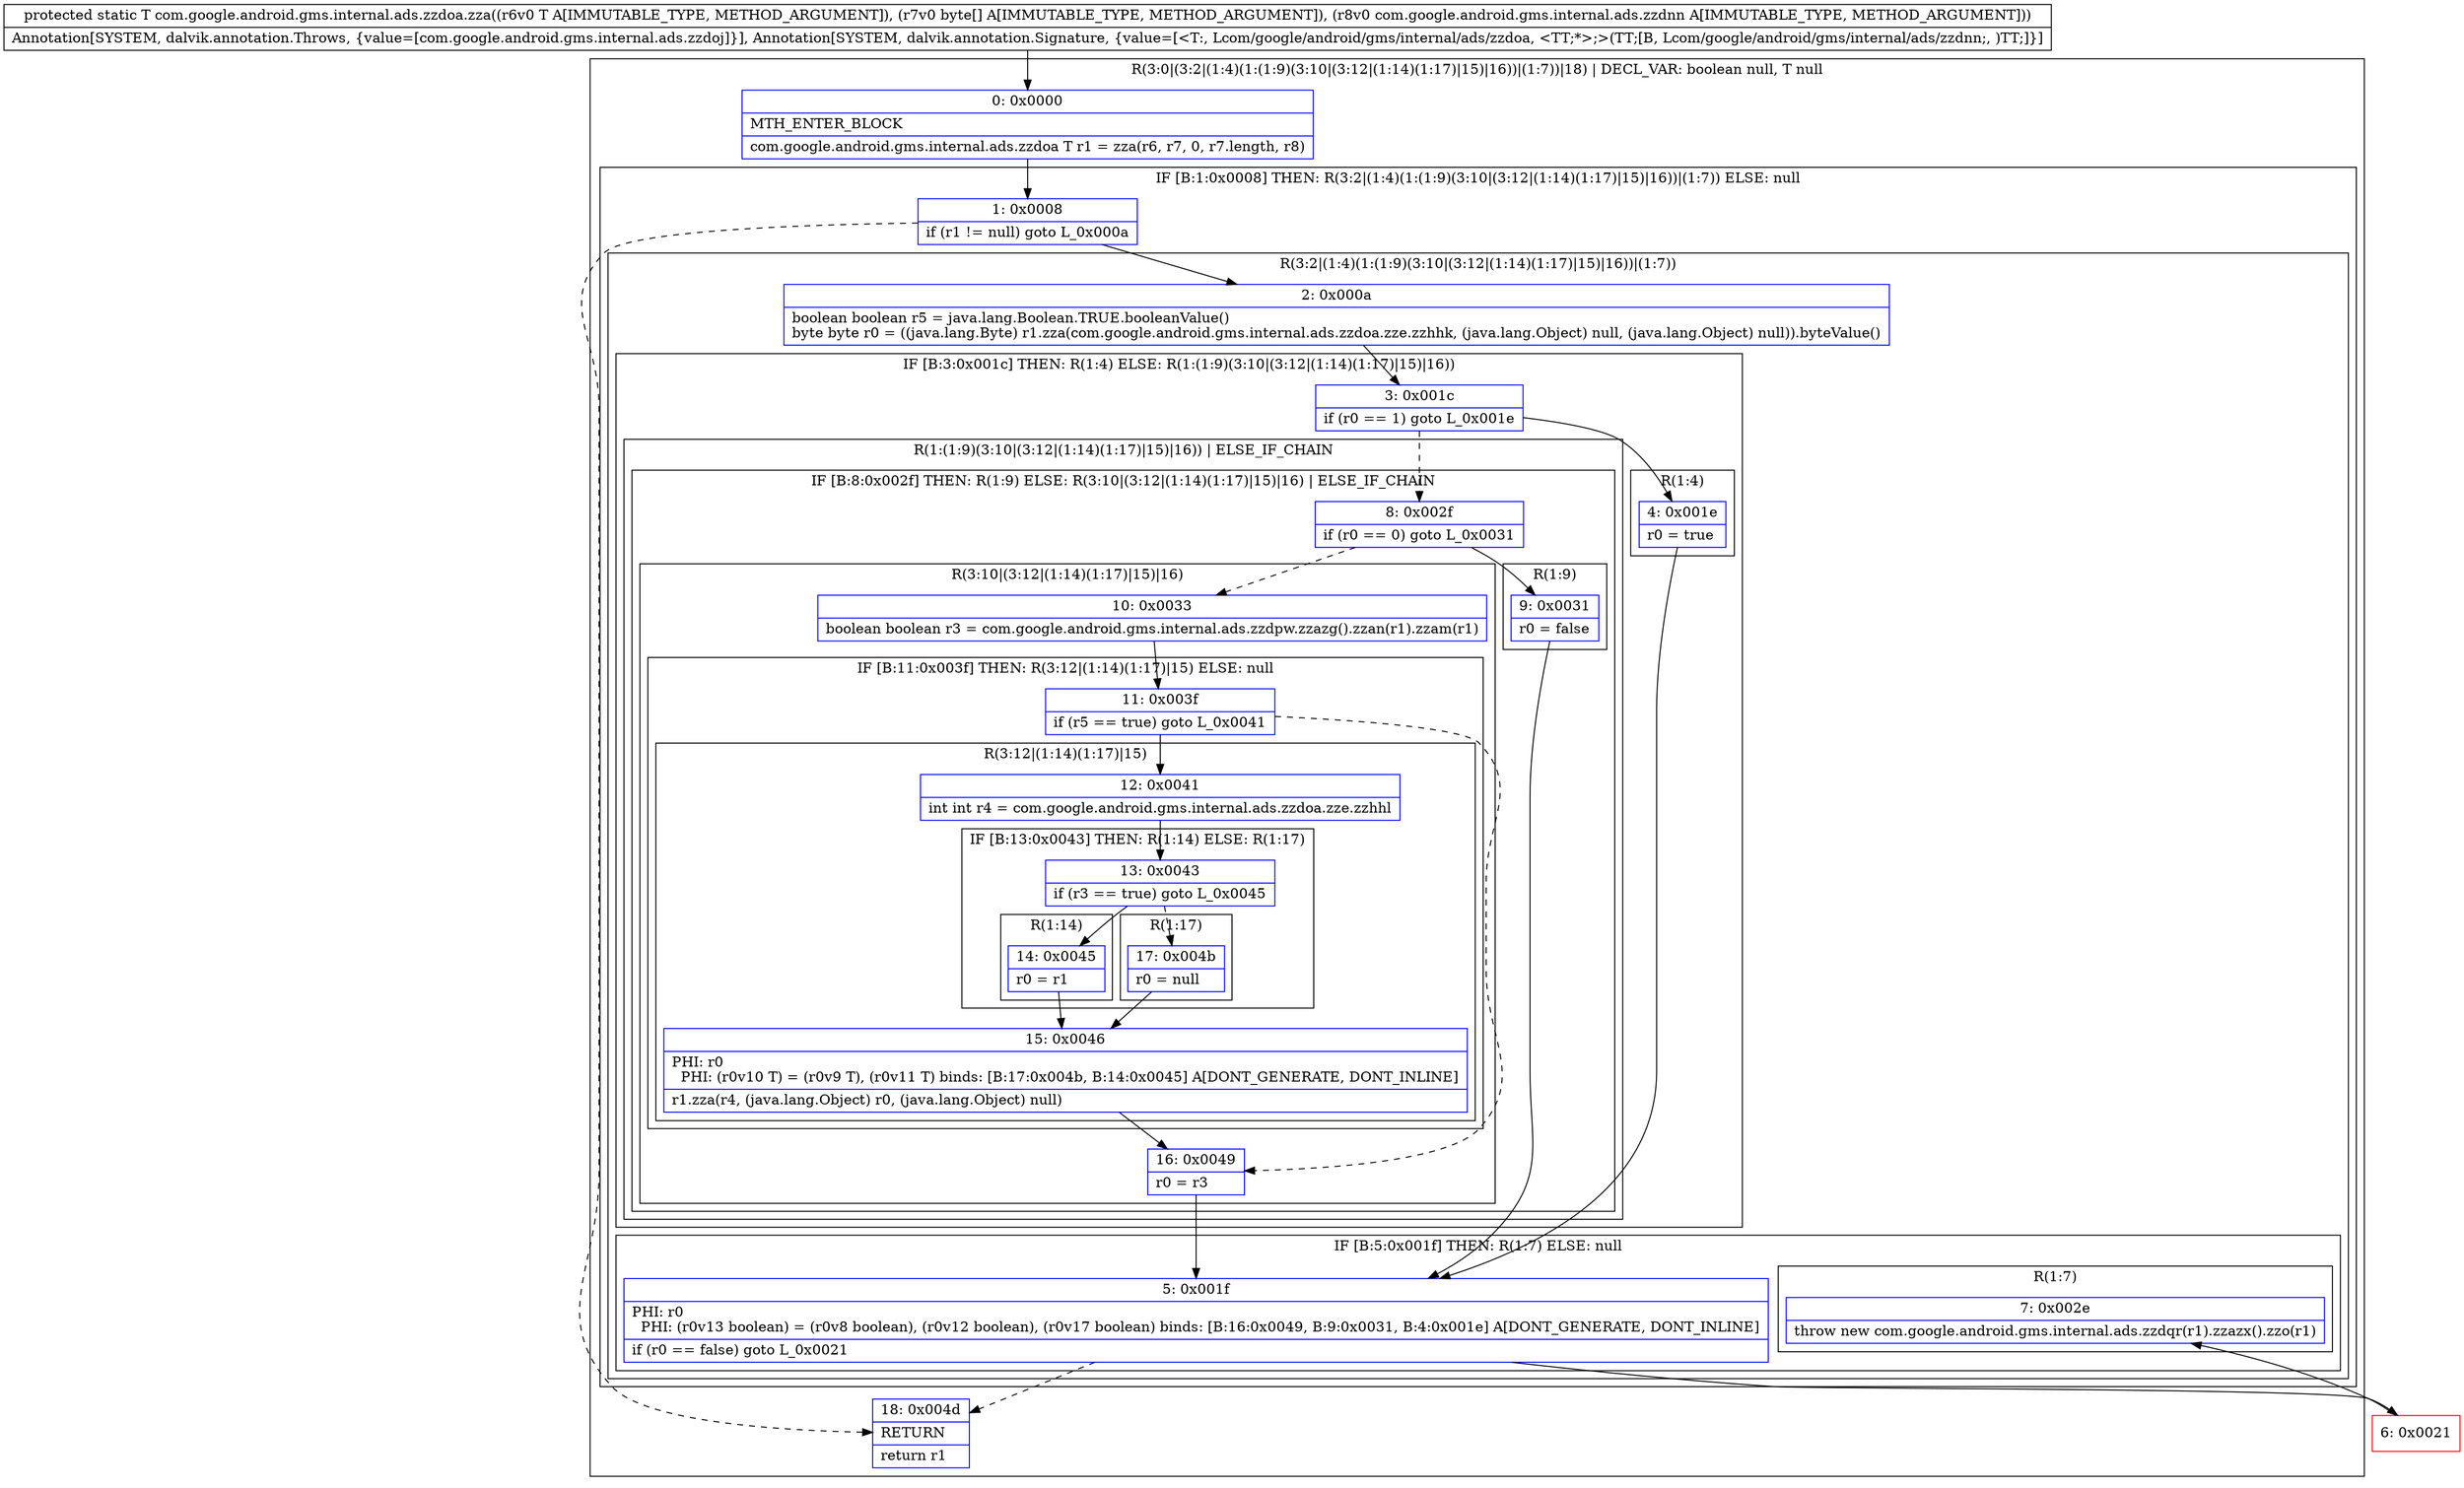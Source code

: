 digraph "CFG forcom.google.android.gms.internal.ads.zzdoa.zza(Lcom\/google\/android\/gms\/internal\/ads\/zzdoa;[BLcom\/google\/android\/gms\/internal\/ads\/zzdnn;)Lcom\/google\/android\/gms\/internal\/ads\/zzdoa;" {
subgraph cluster_Region_1895015737 {
label = "R(3:0|(3:2|(1:4)(1:(1:9)(3:10|(3:12|(1:14)(1:17)|15)|16))|(1:7))|18) | DECL_VAR: boolean null, T null\l";
node [shape=record,color=blue];
Node_0 [shape=record,label="{0\:\ 0x0000|MTH_ENTER_BLOCK\l|com.google.android.gms.internal.ads.zzdoa T r1 = zza(r6, r7, 0, r7.length, r8)\l}"];
subgraph cluster_IfRegion_699267853 {
label = "IF [B:1:0x0008] THEN: R(3:2|(1:4)(1:(1:9)(3:10|(3:12|(1:14)(1:17)|15)|16))|(1:7)) ELSE: null";
node [shape=record,color=blue];
Node_1 [shape=record,label="{1\:\ 0x0008|if (r1 != null) goto L_0x000a\l}"];
subgraph cluster_Region_1402419216 {
label = "R(3:2|(1:4)(1:(1:9)(3:10|(3:12|(1:14)(1:17)|15)|16))|(1:7))";
node [shape=record,color=blue];
Node_2 [shape=record,label="{2\:\ 0x000a|boolean boolean r5 = java.lang.Boolean.TRUE.booleanValue()\lbyte byte r0 = ((java.lang.Byte) r1.zza(com.google.android.gms.internal.ads.zzdoa.zze.zzhhk, (java.lang.Object) null, (java.lang.Object) null)).byteValue()\l}"];
subgraph cluster_IfRegion_425217875 {
label = "IF [B:3:0x001c] THEN: R(1:4) ELSE: R(1:(1:9)(3:10|(3:12|(1:14)(1:17)|15)|16))";
node [shape=record,color=blue];
Node_3 [shape=record,label="{3\:\ 0x001c|if (r0 == 1) goto L_0x001e\l}"];
subgraph cluster_Region_699144806 {
label = "R(1:4)";
node [shape=record,color=blue];
Node_4 [shape=record,label="{4\:\ 0x001e|r0 = true\l}"];
}
subgraph cluster_Region_474095008 {
label = "R(1:(1:9)(3:10|(3:12|(1:14)(1:17)|15)|16)) | ELSE_IF_CHAIN\l";
node [shape=record,color=blue];
subgraph cluster_IfRegion_1046137726 {
label = "IF [B:8:0x002f] THEN: R(1:9) ELSE: R(3:10|(3:12|(1:14)(1:17)|15)|16) | ELSE_IF_CHAIN\l";
node [shape=record,color=blue];
Node_8 [shape=record,label="{8\:\ 0x002f|if (r0 == 0) goto L_0x0031\l}"];
subgraph cluster_Region_1918230952 {
label = "R(1:9)";
node [shape=record,color=blue];
Node_9 [shape=record,label="{9\:\ 0x0031|r0 = false\l}"];
}
subgraph cluster_Region_146071256 {
label = "R(3:10|(3:12|(1:14)(1:17)|15)|16)";
node [shape=record,color=blue];
Node_10 [shape=record,label="{10\:\ 0x0033|boolean boolean r3 = com.google.android.gms.internal.ads.zzdpw.zzazg().zzan(r1).zzam(r1)\l}"];
subgraph cluster_IfRegion_1734425741 {
label = "IF [B:11:0x003f] THEN: R(3:12|(1:14)(1:17)|15) ELSE: null";
node [shape=record,color=blue];
Node_11 [shape=record,label="{11\:\ 0x003f|if (r5 == true) goto L_0x0041\l}"];
subgraph cluster_Region_590381732 {
label = "R(3:12|(1:14)(1:17)|15)";
node [shape=record,color=blue];
Node_12 [shape=record,label="{12\:\ 0x0041|int int r4 = com.google.android.gms.internal.ads.zzdoa.zze.zzhhl\l}"];
subgraph cluster_IfRegion_473834486 {
label = "IF [B:13:0x0043] THEN: R(1:14) ELSE: R(1:17)";
node [shape=record,color=blue];
Node_13 [shape=record,label="{13\:\ 0x0043|if (r3 == true) goto L_0x0045\l}"];
subgraph cluster_Region_1694726298 {
label = "R(1:14)";
node [shape=record,color=blue];
Node_14 [shape=record,label="{14\:\ 0x0045|r0 = r1\l}"];
}
subgraph cluster_Region_1095054614 {
label = "R(1:17)";
node [shape=record,color=blue];
Node_17 [shape=record,label="{17\:\ 0x004b|r0 = null\l}"];
}
}
Node_15 [shape=record,label="{15\:\ 0x0046|PHI: r0 \l  PHI: (r0v10 T) = (r0v9 T), (r0v11 T) binds: [B:17:0x004b, B:14:0x0045] A[DONT_GENERATE, DONT_INLINE]\l|r1.zza(r4, (java.lang.Object) r0, (java.lang.Object) null)\l}"];
}
}
Node_16 [shape=record,label="{16\:\ 0x0049|r0 = r3\l}"];
}
}
}
}
subgraph cluster_IfRegion_1804028194 {
label = "IF [B:5:0x001f] THEN: R(1:7) ELSE: null";
node [shape=record,color=blue];
Node_5 [shape=record,label="{5\:\ 0x001f|PHI: r0 \l  PHI: (r0v13 boolean) = (r0v8 boolean), (r0v12 boolean), (r0v17 boolean) binds: [B:16:0x0049, B:9:0x0031, B:4:0x001e] A[DONT_GENERATE, DONT_INLINE]\l|if (r0 == false) goto L_0x0021\l}"];
subgraph cluster_Region_1225619818 {
label = "R(1:7)";
node [shape=record,color=blue];
Node_7 [shape=record,label="{7\:\ 0x002e|throw new com.google.android.gms.internal.ads.zzdqr(r1).zzazx().zzo(r1)\l}"];
}
}
}
}
Node_18 [shape=record,label="{18\:\ 0x004d|RETURN\l|return r1\l}"];
}
Node_6 [shape=record,color=red,label="{6\:\ 0x0021}"];
MethodNode[shape=record,label="{protected static T com.google.android.gms.internal.ads.zzdoa.zza((r6v0 T A[IMMUTABLE_TYPE, METHOD_ARGUMENT]), (r7v0 byte[] A[IMMUTABLE_TYPE, METHOD_ARGUMENT]), (r8v0 com.google.android.gms.internal.ads.zzdnn A[IMMUTABLE_TYPE, METHOD_ARGUMENT]))  | Annotation[SYSTEM, dalvik.annotation.Throws, \{value=[com.google.android.gms.internal.ads.zzdoj]\}], Annotation[SYSTEM, dalvik.annotation.Signature, \{value=[\<T:, Lcom\/google\/android\/gms\/internal\/ads\/zzdoa, \<TT;*\>;\>(TT;[B, Lcom\/google\/android\/gms\/internal\/ads\/zzdnn;, )TT;]\}]\l}"];
MethodNode -> Node_0;
Node_0 -> Node_1;
Node_1 -> Node_2;
Node_1 -> Node_18[style=dashed];
Node_2 -> Node_3;
Node_3 -> Node_4;
Node_3 -> Node_8[style=dashed];
Node_4 -> Node_5;
Node_8 -> Node_9;
Node_8 -> Node_10[style=dashed];
Node_9 -> Node_5;
Node_10 -> Node_11;
Node_11 -> Node_12;
Node_11 -> Node_16[style=dashed];
Node_12 -> Node_13;
Node_13 -> Node_14;
Node_13 -> Node_17[style=dashed];
Node_14 -> Node_15;
Node_17 -> Node_15;
Node_15 -> Node_16;
Node_16 -> Node_5;
Node_5 -> Node_6;
Node_5 -> Node_18[style=dashed];
Node_6 -> Node_7;
}

